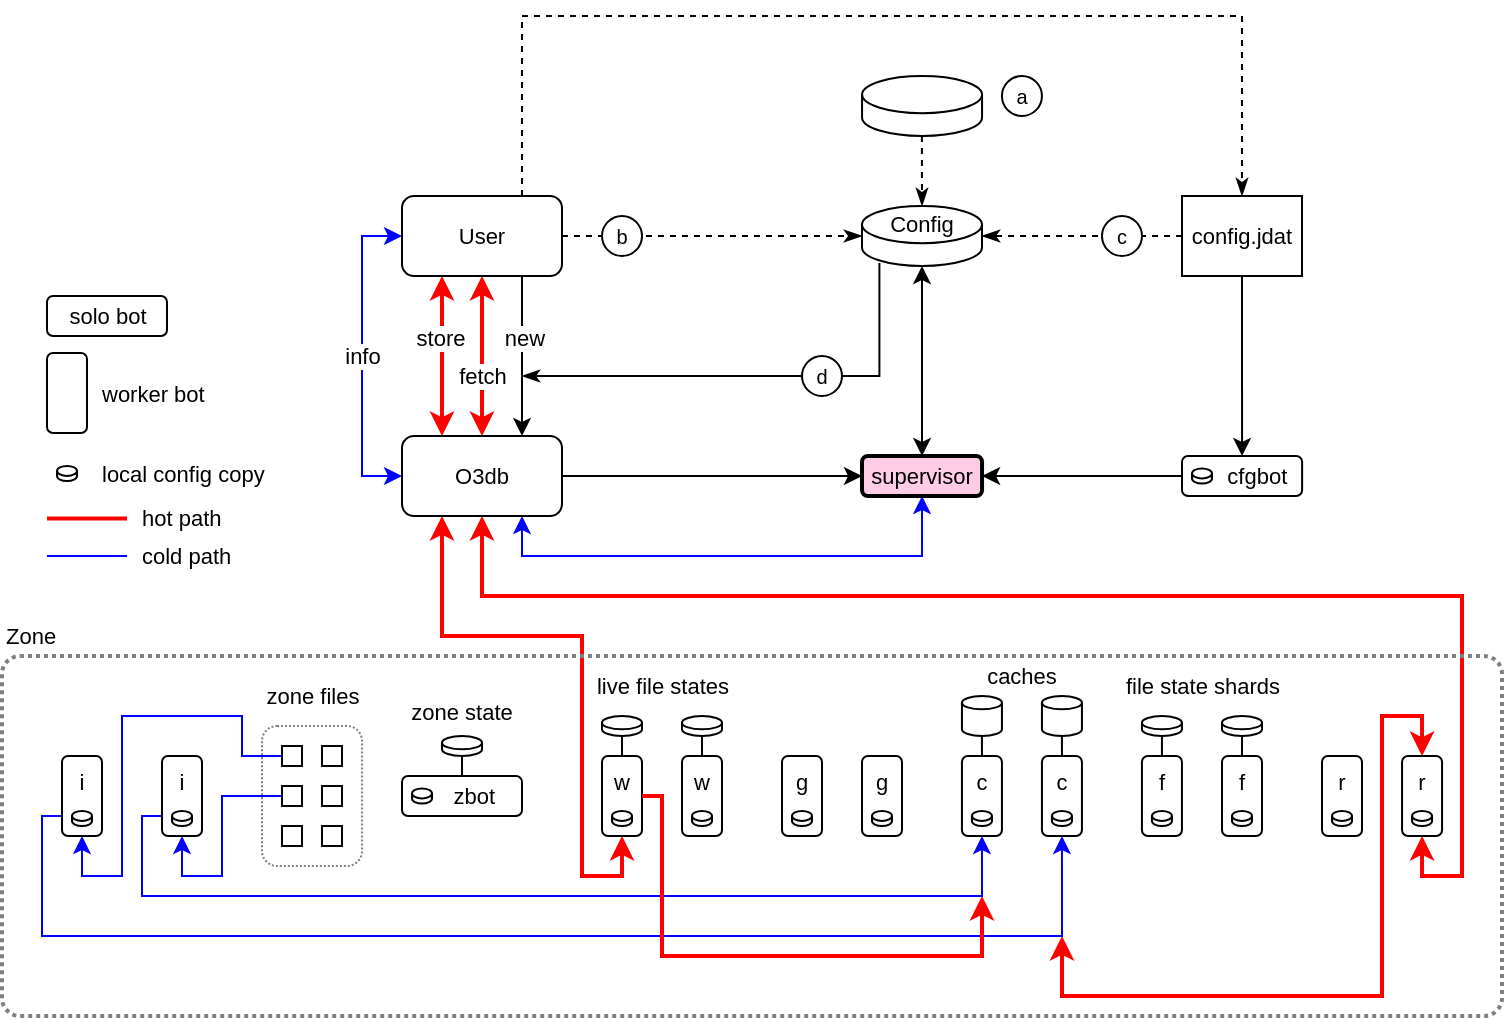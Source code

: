 <mxfile version="15.8.6" type="device"><diagram id="xYG3YpiPad4pRfIHEzZF" name="Page-1"><mxGraphModel dx="1137" dy="612" grid="1" gridSize="10" guides="1" tooltips="1" connect="1" arrows="1" fold="1" page="1" pageScale="1" pageWidth="827" pageHeight="1169" math="0" shadow="0"><root><mxCell id="0"/><mxCell id="1" parent="0"/><mxCell id="kJ7oe-dfFm6ExJekkx6V-112" value="" style="rounded=1;whiteSpace=wrap;html=1;fontSize=11;fillColor=none;dashed=1;dashPattern=1 1;strokeColor=#808080;" vertex="1" parent="1"><mxGeometry x="180" y="545" width="50" height="70" as="geometry"/></mxCell><mxCell id="-TolQ1WVUsDMDetgBgn5-4" style="edgeStyle=orthogonalEdgeStyle;rounded=0;orthogonalLoop=1;jettySize=auto;html=1;exitX=0.75;exitY=1;exitDx=0;exitDy=0;entryX=0.75;entryY=0;entryDx=0;entryDy=0;" parent="1" source="-TolQ1WVUsDMDetgBgn5-1" target="-TolQ1WVUsDMDetgBgn5-2" edge="1"><mxGeometry relative="1" as="geometry"/></mxCell><mxCell id="kJ7oe-dfFm6ExJekkx6V-60" value="new" style="edgeLabel;html=1;align=center;verticalAlign=middle;resizable=0;points=[];" vertex="1" connectable="0" parent="-TolQ1WVUsDMDetgBgn5-4"><mxGeometry x="-0.658" y="1" relative="1" as="geometry"><mxPoint y="17" as="offset"/></mxGeometry></mxCell><mxCell id="oQAho7XVw7bYnN0hcezR-1" style="edgeStyle=orthogonalEdgeStyle;rounded=0;orthogonalLoop=1;jettySize=auto;html=1;exitX=0.5;exitY=1;exitDx=0;exitDy=0;entryX=0.5;entryY=0;entryDx=0;entryDy=0;strokeWidth=2;strokeColor=#FF0000;startArrow=classic;startFill=1;" parent="1" source="-TolQ1WVUsDMDetgBgn5-1" target="-TolQ1WVUsDMDetgBgn5-2" edge="1"><mxGeometry relative="1" as="geometry"/></mxCell><mxCell id="kJ7oe-dfFm6ExJekkx6V-59" value="fetch" style="edgeLabel;html=1;align=center;verticalAlign=middle;resizable=0;points=[];" vertex="1" connectable="0" parent="oQAho7XVw7bYnN0hcezR-1"><mxGeometry x="0.175" y="-1" relative="1" as="geometry"><mxPoint x="1" y="3" as="offset"/></mxGeometry></mxCell><mxCell id="oQAho7XVw7bYnN0hcezR-2" style="edgeStyle=orthogonalEdgeStyle;rounded=0;orthogonalLoop=1;jettySize=auto;html=1;exitX=0.25;exitY=1;exitDx=0;exitDy=0;entryX=0.25;entryY=0;entryDx=0;entryDy=0;strokeColor=#FF0000;strokeWidth=2;startArrow=classic;startFill=1;" parent="1" source="-TolQ1WVUsDMDetgBgn5-1" target="-TolQ1WVUsDMDetgBgn5-2" edge="1"><mxGeometry relative="1" as="geometry"/></mxCell><mxCell id="kJ7oe-dfFm6ExJekkx6V-58" value="store" style="edgeLabel;html=1;align=center;verticalAlign=middle;resizable=0;points=[];" vertex="1" connectable="0" parent="oQAho7XVw7bYnN0hcezR-2"><mxGeometry x="-0.186" y="-1" relative="1" as="geometry"><mxPoint y="-2" as="offset"/></mxGeometry></mxCell><mxCell id="kJ7oe-dfFm6ExJekkx6V-115" style="edgeStyle=orthogonalEdgeStyle;rounded=0;orthogonalLoop=1;jettySize=auto;html=1;exitX=1;exitY=0.5;exitDx=0;exitDy=0;entryX=0;entryY=0.5;entryDx=0;entryDy=0;entryPerimeter=0;fontSize=11;startArrow=none;startFill=0;endArrow=classicThin;endFill=1;strokeColor=#000000;strokeWidth=1;dashed=1;" edge="1" parent="1" source="-TolQ1WVUsDMDetgBgn5-1" target="-TolQ1WVUsDMDetgBgn5-3"><mxGeometry relative="1" as="geometry"/></mxCell><mxCell id="kJ7oe-dfFm6ExJekkx6V-117" style="edgeStyle=orthogonalEdgeStyle;rounded=0;orthogonalLoop=1;jettySize=auto;html=1;exitX=0.75;exitY=0;exitDx=0;exitDy=0;entryX=0.5;entryY=0;entryDx=0;entryDy=0;dashed=1;fontSize=11;startArrow=none;startFill=0;endArrow=classicThin;endFill=1;strokeColor=#000000;strokeWidth=1;" edge="1" parent="1" source="-TolQ1WVUsDMDetgBgn5-1" target="-TolQ1WVUsDMDetgBgn5-24"><mxGeometry relative="1" as="geometry"><Array as="points"><mxPoint x="310" y="190"/><mxPoint x="670" y="190"/></Array></mxGeometry></mxCell><mxCell id="kJ7oe-dfFm6ExJekkx6V-140" style="edgeStyle=orthogonalEdgeStyle;rounded=0;orthogonalLoop=1;jettySize=auto;html=1;exitX=0;exitY=0.5;exitDx=0;exitDy=0;entryX=0;entryY=0.5;entryDx=0;entryDy=0;fontSize=11;startArrow=classic;startFill=1;endArrow=classic;endFill=1;strokeColor=#0000FF;strokeWidth=1;" edge="1" parent="1" source="-TolQ1WVUsDMDetgBgn5-1" target="-TolQ1WVUsDMDetgBgn5-2"><mxGeometry relative="1" as="geometry"/></mxCell><mxCell id="kJ7oe-dfFm6ExJekkx6V-143" value="info" style="edgeLabel;html=1;align=center;verticalAlign=middle;resizable=0;points=[];fontSize=11;" vertex="1" connectable="0" parent="kJ7oe-dfFm6ExJekkx6V-140"><mxGeometry x="-0.108" relative="1" as="geometry"><mxPoint y="8" as="offset"/></mxGeometry></mxCell><mxCell id="-TolQ1WVUsDMDetgBgn5-1" value="&lt;font style=&quot;font-size: 11px&quot;&gt;User&lt;/font&gt;" style="rounded=1;whiteSpace=wrap;html=1;fontSize=11;" parent="1" vertex="1"><mxGeometry x="250" y="280" width="80" height="40" as="geometry"/></mxCell><mxCell id="oQAho7XVw7bYnN0hcezR-6" style="edgeStyle=orthogonalEdgeStyle;rounded=0;orthogonalLoop=1;jettySize=auto;html=1;exitX=0.25;exitY=1;exitDx=0;exitDy=0;entryX=0.5;entryY=1;entryDx=0;entryDy=0;strokeColor=#FF0000;strokeWidth=2;startArrow=classic;startFill=1;" parent="1" source="-TolQ1WVUsDMDetgBgn5-2" target="-TolQ1WVUsDMDetgBgn5-29" edge="1"><mxGeometry relative="1" as="geometry"><Array as="points"><mxPoint x="270" y="500"/><mxPoint x="340" y="500"/><mxPoint x="340" y="620"/><mxPoint x="360" y="620"/></Array></mxGeometry></mxCell><mxCell id="oQAho7XVw7bYnN0hcezR-7" style="edgeStyle=orthogonalEdgeStyle;rounded=0;orthogonalLoop=1;jettySize=auto;html=1;exitX=0.5;exitY=1;exitDx=0;exitDy=0;entryX=0.5;entryY=1;entryDx=0;entryDy=0;strokeColor=#FF0000;strokeWidth=2;startArrow=classic;startFill=1;" parent="1" source="-TolQ1WVUsDMDetgBgn5-2" target="kJ7oe-dfFm6ExJekkx6V-83" edge="1"><mxGeometry relative="1" as="geometry"><Array as="points"><mxPoint x="290" y="480"/><mxPoint x="780" y="480"/><mxPoint x="780" y="620"/><mxPoint x="760" y="620"/></Array></mxGeometry></mxCell><mxCell id="kJ7oe-dfFm6ExJekkx6V-138" style="edgeStyle=orthogonalEdgeStyle;rounded=0;orthogonalLoop=1;jettySize=auto;html=1;exitX=1;exitY=0.5;exitDx=0;exitDy=0;entryX=0;entryY=0.5;entryDx=0;entryDy=0;fontSize=11;startArrow=none;startFill=0;endArrow=classic;endFill=1;strokeColor=#000000;strokeWidth=1;" edge="1" parent="1" source="-TolQ1WVUsDMDetgBgn5-2" target="-TolQ1WVUsDMDetgBgn5-19"><mxGeometry relative="1" as="geometry"/></mxCell><mxCell id="kJ7oe-dfFm6ExJekkx6V-142" style="edgeStyle=orthogonalEdgeStyle;rounded=0;orthogonalLoop=1;jettySize=auto;html=1;exitX=0.75;exitY=1;exitDx=0;exitDy=0;entryX=0.5;entryY=1;entryDx=0;entryDy=0;fontSize=11;startArrow=classic;startFill=1;endArrow=classic;endFill=1;strokeColor=#0000FF;strokeWidth=1;" edge="1" parent="1" source="-TolQ1WVUsDMDetgBgn5-2" target="-TolQ1WVUsDMDetgBgn5-19"><mxGeometry relative="1" as="geometry"/></mxCell><mxCell id="-TolQ1WVUsDMDetgBgn5-2" value="&lt;div style=&quot;font-size: 11px&quot;&gt;&lt;font style=&quot;font-size: 11px&quot;&gt;O3db&lt;/font&gt;&lt;/div&gt;" style="rounded=1;whiteSpace=wrap;html=1;fontSize=11;" parent="1" vertex="1"><mxGeometry x="250" y="400" width="80" height="40" as="geometry"/></mxCell><mxCell id="oQAho7XVw7bYnN0hcezR-5" style="edgeStyle=orthogonalEdgeStyle;rounded=0;orthogonalLoop=1;jettySize=auto;html=1;exitX=0.5;exitY=1;exitDx=0;exitDy=0;exitPerimeter=0;entryX=0.5;entryY=0;entryDx=0;entryDy=0;startArrow=classic;startFill=1;" parent="1" source="-TolQ1WVUsDMDetgBgn5-3" target="-TolQ1WVUsDMDetgBgn5-19" edge="1"><mxGeometry relative="1" as="geometry"/></mxCell><mxCell id="kJ7oe-dfFm6ExJekkx6V-116" style="edgeStyle=orthogonalEdgeStyle;rounded=0;orthogonalLoop=1;jettySize=auto;html=1;exitX=0.145;exitY=1;exitDx=0;exitDy=-1.45;exitPerimeter=0;fontSize=11;startArrow=none;startFill=0;endArrow=classicThin;endFill=1;strokeColor=#000000;strokeWidth=1;" edge="1" parent="1" source="-TolQ1WVUsDMDetgBgn5-3"><mxGeometry relative="1" as="geometry"><mxPoint x="310" y="370" as="targetPoint"/><Array as="points"><mxPoint x="489" y="370"/><mxPoint x="310" y="370"/></Array></mxGeometry></mxCell><mxCell id="-TolQ1WVUsDMDetgBgn5-3" value="" style="shape=cylinder3;whiteSpace=wrap;html=1;boundedLbl=1;backgroundOutline=1;size=9.286;verticalAlign=bottom;" parent="1" vertex="1"><mxGeometry x="480" y="285" width="60" height="30" as="geometry"/></mxCell><mxCell id="-TolQ1WVUsDMDetgBgn5-19" value="supervisor" style="rounded=1;whiteSpace=wrap;html=1;fontSize=11;strokeWidth=2;fillColor=#FFCCE6;" parent="1" vertex="1"><mxGeometry x="480" y="410" width="60.03" height="20" as="geometry"/></mxCell><mxCell id="-TolQ1WVUsDMDetgBgn5-108" style="edgeStyle=orthogonalEdgeStyle;rounded=0;orthogonalLoop=1;jettySize=auto;html=1;exitX=0;exitY=0.5;exitDx=0;exitDy=0;fontSize=10;startArrow=none;startFill=0;endArrow=classic;endFill=1;entryX=1;entryY=0.5;entryDx=0;entryDy=0;" parent="1" source="-TolQ1WVUsDMDetgBgn5-23" target="-TolQ1WVUsDMDetgBgn5-19" edge="1"><mxGeometry relative="1" as="geometry"><Array as="points"><mxPoint x="610" y="420"/><mxPoint x="610" y="420"/></Array><mxPoint x="590" y="430" as="targetPoint"/></mxGeometry></mxCell><mxCell id="-TolQ1WVUsDMDetgBgn5-23" value="&amp;nbsp;&amp;nbsp;&amp;nbsp;&amp;nbsp; cfgbot" style="rounded=1;whiteSpace=wrap;html=1;fontSize=11;" parent="1" vertex="1"><mxGeometry x="640" y="410" width="60.06" height="20" as="geometry"/></mxCell><mxCell id="-TolQ1WVUsDMDetgBgn5-79" style="edgeStyle=orthogonalEdgeStyle;rounded=0;orthogonalLoop=1;jettySize=auto;html=1;exitX=0.5;exitY=1;exitDx=0;exitDy=0;entryX=0.5;entryY=0;entryDx=0;entryDy=0;fontSize=11;startArrow=none;startFill=0;endArrow=classic;endFill=1;" parent="1" source="-TolQ1WVUsDMDetgBgn5-24" target="-TolQ1WVUsDMDetgBgn5-23" edge="1"><mxGeometry relative="1" as="geometry"/></mxCell><mxCell id="kJ7oe-dfFm6ExJekkx6V-118" style="edgeStyle=orthogonalEdgeStyle;rounded=0;orthogonalLoop=1;jettySize=auto;html=1;exitX=0;exitY=0.5;exitDx=0;exitDy=0;entryX=1;entryY=0.5;entryDx=0;entryDy=0;entryPerimeter=0;dashed=1;fontSize=11;startArrow=none;startFill=0;endArrow=classicThin;endFill=1;strokeColor=#000000;strokeWidth=1;" edge="1" parent="1" source="-TolQ1WVUsDMDetgBgn5-24" target="-TolQ1WVUsDMDetgBgn5-3"><mxGeometry relative="1" as="geometry"/></mxCell><mxCell id="-TolQ1WVUsDMDetgBgn5-24" value="&lt;font style=&quot;font-size: 11px&quot;&gt;config.jdat&lt;/font&gt;" style="rounded=0;whiteSpace=wrap;html=1;" parent="1" vertex="1"><mxGeometry x="640" y="280" width="60" height="40" as="geometry"/></mxCell><mxCell id="kJ7oe-dfFm6ExJekkx6V-64" style="edgeStyle=orthogonalEdgeStyle;rounded=0;orthogonalLoop=1;jettySize=auto;html=1;entryX=0.5;entryY=1;entryDx=0;entryDy=0;startArrow=none;startFill=0;endArrow=classic;endFill=1;strokeColor=#0000FF;strokeWidth=1;exitX=0;exitY=0.5;exitDx=0;exitDy=0;" edge="1" parent="1" source="kJ7oe-dfFm6ExJekkx6V-100" target="-TolQ1WVUsDMDetgBgn5-64"><mxGeometry relative="1" as="geometry"><mxPoint x="180" y="570" as="sourcePoint"/><Array as="points"><mxPoint x="170" y="560"/><mxPoint x="170" y="540"/><mxPoint x="110" y="540"/><mxPoint x="110" y="620"/><mxPoint x="90" y="620"/></Array></mxGeometry></mxCell><mxCell id="-TolQ1WVUsDMDetgBgn5-29" value="&lt;div&gt;w&lt;/div&gt;&lt;div&gt;&lt;br&gt;&lt;/div&gt;" style="rounded=1;whiteSpace=wrap;html=1;fontSize=11;" parent="1" vertex="1"><mxGeometry x="350" y="560" width="20" height="40" as="geometry"/></mxCell><mxCell id="-TolQ1WVUsDMDetgBgn5-30" value="&lt;div&gt;w&lt;/div&gt;&lt;div&gt;&lt;br&gt;&lt;/div&gt;" style="rounded=1;whiteSpace=wrap;html=1;fontSize=11;" parent="1" vertex="1"><mxGeometry x="390" y="560" width="20" height="40" as="geometry"/></mxCell><mxCell id="-TolQ1WVUsDMDetgBgn5-31" value="&lt;div&gt;g&lt;/div&gt;&lt;div&gt;&lt;br&gt;&lt;/div&gt;" style="rounded=1;whiteSpace=wrap;html=1;fontSize=11;" parent="1" vertex="1"><mxGeometry x="440" y="560" width="20" height="40" as="geometry"/></mxCell><mxCell id="-TolQ1WVUsDMDetgBgn5-32" value="&lt;div&gt;g&lt;/div&gt;&lt;div&gt;&lt;br&gt;&lt;/div&gt;" style="rounded=1;whiteSpace=wrap;html=1;fontSize=11;" parent="1" vertex="1"><mxGeometry x="480" y="560" width="20" height="40" as="geometry"/></mxCell><mxCell id="kJ7oe-dfFm6ExJekkx6V-7" style="edgeStyle=orthogonalEdgeStyle;rounded=0;orthogonalLoop=1;jettySize=auto;html=1;exitX=0.5;exitY=0;exitDx=0;exitDy=0;entryX=0.5;entryY=1;entryDx=0;entryDy=0;entryPerimeter=0;startArrow=none;startFill=0;endArrow=none;endFill=0;" edge="1" parent="1" source="-TolQ1WVUsDMDetgBgn5-33" target="oQAho7XVw7bYnN0hcezR-23"><mxGeometry relative="1" as="geometry"/></mxCell><mxCell id="-TolQ1WVUsDMDetgBgn5-33" value="&lt;div&gt;c&lt;/div&gt;&lt;div&gt;&lt;br&gt;&lt;/div&gt;" style="rounded=1;whiteSpace=wrap;html=1;fontSize=11;" parent="1" vertex="1"><mxGeometry x="529.97" y="560" width="20" height="40" as="geometry"/></mxCell><mxCell id="-TolQ1WVUsDMDetgBgn5-34" value="&lt;div&gt;c&lt;/div&gt;&lt;div&gt;&lt;br&gt;&lt;/div&gt;" style="rounded=1;whiteSpace=wrap;html=1;fontSize=11;" parent="1" vertex="1"><mxGeometry x="569.97" y="560" width="20" height="40" as="geometry"/></mxCell><mxCell id="kJ7oe-dfFm6ExJekkx6V-66" style="edgeStyle=orthogonalEdgeStyle;rounded=0;orthogonalLoop=1;jettySize=auto;html=1;startArrow=classic;startFill=1;endArrow=classic;endFill=1;strokeColor=#FF0000;strokeWidth=2;exitX=0.5;exitY=0;exitDx=0;exitDy=0;" edge="1" parent="1" source="kJ7oe-dfFm6ExJekkx6V-83"><mxGeometry relative="1" as="geometry"><mxPoint x="580" y="650" as="targetPoint"/><mxPoint x="750" y="590" as="sourcePoint"/><Array as="points"><mxPoint x="760" y="540"/><mxPoint x="740" y="540"/><mxPoint x="740" y="680"/><mxPoint x="580" y="680"/></Array></mxGeometry></mxCell><mxCell id="-TolQ1WVUsDMDetgBgn5-35" value="&lt;div&gt;f&lt;/div&gt;&lt;div&gt;&lt;br&gt;&lt;/div&gt;" style="rounded=1;whiteSpace=wrap;html=1;fontSize=11;" parent="1" vertex="1"><mxGeometry x="619.97" y="560" width="20" height="40" as="geometry"/></mxCell><mxCell id="-TolQ1WVUsDMDetgBgn5-36" value="&lt;div&gt;f&lt;/div&gt;&lt;div&gt;&lt;br&gt;&lt;/div&gt;" style="rounded=1;whiteSpace=wrap;html=1;fontSize=11;" parent="1" vertex="1"><mxGeometry x="660" y="560" width="20" height="40" as="geometry"/></mxCell><mxCell id="kJ7oe-dfFm6ExJekkx6V-65" style="edgeStyle=orthogonalEdgeStyle;rounded=0;orthogonalLoop=1;jettySize=auto;html=1;exitX=0;exitY=0.75;exitDx=0;exitDy=0;startArrow=none;startFill=0;endArrow=classic;endFill=1;strokeColor=#0000FF;strokeWidth=1;entryX=0.5;entryY=1;entryDx=0;entryDy=0;" edge="1" parent="1" source="-TolQ1WVUsDMDetgBgn5-64" target="-TolQ1WVUsDMDetgBgn5-34"><mxGeometry relative="1" as="geometry"><mxPoint x="580" y="620" as="targetPoint"/><Array as="points"><mxPoint x="70" y="590"/><mxPoint x="70" y="650"/><mxPoint x="580" y="650"/></Array></mxGeometry></mxCell><mxCell id="-TolQ1WVUsDMDetgBgn5-64" value="&lt;div&gt;i&lt;/div&gt;&lt;div&gt;&lt;br&gt;&lt;/div&gt;" style="rounded=1;whiteSpace=wrap;html=1;fontSize=11;" parent="1" vertex="1"><mxGeometry x="80" y="560" width="20" height="40" as="geometry"/></mxCell><mxCell id="-TolQ1WVUsDMDetgBgn5-72" style="edgeStyle=orthogonalEdgeStyle;rounded=0;orthogonalLoop=1;jettySize=auto;html=1;exitX=0.5;exitY=1;exitDx=0;exitDy=0;fontSize=11;startArrow=classic;startFill=1;endArrow=none;endFill=0;strokeColor=#0000FF;entryX=0;entryY=0.5;entryDx=0;entryDy=0;" parent="1" source="-TolQ1WVUsDMDetgBgn5-65" target="kJ7oe-dfFm6ExJekkx6V-103" edge="1"><mxGeometry relative="1" as="geometry"><mxPoint x="180" y="590" as="targetPoint"/><Array as="points"><mxPoint x="140" y="620"/><mxPoint x="160" y="620"/><mxPoint x="160" y="580"/></Array></mxGeometry></mxCell><mxCell id="-TolQ1WVUsDMDetgBgn5-73" style="edgeStyle=orthogonalEdgeStyle;rounded=0;orthogonalLoop=1;jettySize=auto;html=1;exitX=0;exitY=0.75;exitDx=0;exitDy=0;fontSize=11;startArrow=none;startFill=0;endArrow=classic;endFill=1;strokeColor=#0000FF;entryX=0.5;entryY=1;entryDx=0;entryDy=0;" parent="1" source="-TolQ1WVUsDMDetgBgn5-65" target="-TolQ1WVUsDMDetgBgn5-33" edge="1"><mxGeometry relative="1" as="geometry"><Array as="points"><mxPoint x="120" y="590"/><mxPoint x="120" y="630"/><mxPoint x="540" y="630"/></Array><mxPoint x="540" y="620" as="targetPoint"/></mxGeometry></mxCell><mxCell id="-TolQ1WVUsDMDetgBgn5-65" value="&lt;div&gt;i&lt;/div&gt;&lt;div&gt;&lt;br&gt;&lt;/div&gt;" style="rounded=1;whiteSpace=wrap;html=1;fontSize=11;" parent="1" vertex="1"><mxGeometry x="130" y="560" width="20" height="40" as="geometry"/></mxCell><mxCell id="-TolQ1WVUsDMDetgBgn5-74" value="&lt;div&gt;zone files&lt;br&gt;&lt;/div&gt;" style="text;html=1;align=center;verticalAlign=middle;resizable=0;points=[];autosize=1;strokeColor=none;fillColor=none;fontSize=11;" parent="1" vertex="1"><mxGeometry x="175" y="520" width="60" height="20" as="geometry"/></mxCell><mxCell id="-TolQ1WVUsDMDetgBgn5-80" value="" style="shape=image;html=1;verticalAlign=top;verticalLabelPosition=bottom;labelBackgroundColor=#ffffff;imageAspect=0;aspect=fixed;image=https://cdn1.iconfinder.com/data/icons/hawcons/32/699369-icon-22-eye-128.png;fontSize=11;" parent="1" vertex="1"><mxGeometry x="672" y="360" width="28" height="28" as="geometry"/></mxCell><mxCell id="-TolQ1WVUsDMDetgBgn5-103" value="b" style="ellipse;whiteSpace=wrap;html=1;aspect=fixed;fontSize=10;fillColor=default;verticalAlign=middle;" parent="1" vertex="1"><mxGeometry x="350" y="290" width="20" height="20" as="geometry"/></mxCell><mxCell id="oQAho7XVw7bYnN0hcezR-23" value="" style="shape=cylinder3;whiteSpace=wrap;html=1;boundedLbl=1;backgroundOutline=1;size=3.333;fillColor=none;" parent="1" vertex="1"><mxGeometry x="529.97" y="530" width="20" height="20" as="geometry"/></mxCell><mxCell id="kJ7oe-dfFm6ExJekkx6V-9" style="edgeStyle=orthogonalEdgeStyle;rounded=0;orthogonalLoop=1;jettySize=auto;html=1;exitX=0.5;exitY=1;exitDx=0;exitDy=0;exitPerimeter=0;entryX=0.5;entryY=0;entryDx=0;entryDy=0;startArrow=none;startFill=0;endArrow=none;endFill=0;" edge="1" parent="1" source="oQAho7XVw7bYnN0hcezR-24" target="-TolQ1WVUsDMDetgBgn5-34"><mxGeometry relative="1" as="geometry"/></mxCell><mxCell id="oQAho7XVw7bYnN0hcezR-24" value="" style="shape=cylinder3;whiteSpace=wrap;html=1;boundedLbl=1;backgroundOutline=1;size=3.333;fillColor=none;" parent="1" vertex="1"><mxGeometry x="569.97" y="530" width="20" height="20" as="geometry"/></mxCell><mxCell id="oQAho7XVw7bYnN0hcezR-44" value="&amp;nbsp;&amp;nbsp;&amp;nbsp; zbot" style="rounded=1;whiteSpace=wrap;html=1;fontSize=11;" parent="1" vertex="1"><mxGeometry x="250" y="570" width="60" height="20" as="geometry"/></mxCell><mxCell id="kJ7oe-dfFm6ExJekkx6V-62" style="edgeStyle=orthogonalEdgeStyle;rounded=0;orthogonalLoop=1;jettySize=auto;html=1;exitX=1;exitY=0.5;exitDx=0;exitDy=0;startArrow=none;startFill=0;endArrow=classic;endFill=1;strokeColor=#FF0000;strokeWidth=2;" edge="1" parent="1" source="-TolQ1WVUsDMDetgBgn5-29"><mxGeometry relative="1" as="geometry"><mxPoint x="540" y="630" as="targetPoint"/><Array as="points"><mxPoint x="380" y="580"/><mxPoint x="380" y="660"/><mxPoint x="540" y="660"/></Array></mxGeometry></mxCell><mxCell id="kJ7oe-dfFm6ExJekkx6V-69" value="" style="endArrow=none;html=1;rounded=0;strokeColor=#FF0000;strokeWidth=2;" edge="1" parent="1"><mxGeometry width="50" height="50" relative="1" as="geometry"><mxPoint x="72.5" y="441.25" as="sourcePoint"/><mxPoint x="112.5" y="441.25" as="targetPoint"/></mxGeometry></mxCell><mxCell id="kJ7oe-dfFm6ExJekkx6V-70" value="" style="endArrow=none;html=1;rounded=0;strokeColor=#0000FF;strokeWidth=1;" edge="1" parent="1"><mxGeometry width="50" height="50" relative="1" as="geometry"><mxPoint x="72.5" y="460" as="sourcePoint"/><mxPoint x="112.5" y="460" as="targetPoint"/></mxGeometry></mxCell><mxCell id="kJ7oe-dfFm6ExJekkx6V-71" value="hot path" style="text;html=1;strokeColor=none;fillColor=none;align=left;verticalAlign=middle;whiteSpace=wrap;rounded=0;fontSize=11;" vertex="1" parent="1"><mxGeometry x="117.5" y="431.25" width="60" height="20" as="geometry"/></mxCell><mxCell id="kJ7oe-dfFm6ExJekkx6V-72" value="cold path" style="text;html=1;strokeColor=none;fillColor=none;align=left;verticalAlign=middle;whiteSpace=wrap;rounded=0;fontSize=11;" vertex="1" parent="1"><mxGeometry x="117.5" y="450" width="60" height="20" as="geometry"/></mxCell><mxCell id="kJ7oe-dfFm6ExJekkx6V-76" value="file state shards" style="text;html=1;align=center;verticalAlign=middle;resizable=0;points=[];autosize=1;strokeColor=none;fillColor=none;fontSize=11;" vertex="1" parent="1"><mxGeometry x="605" y="515" width="90" height="20" as="geometry"/></mxCell><mxCell id="kJ7oe-dfFm6ExJekkx6V-79" value="caches" style="text;html=1;strokeColor=none;fillColor=default;align=center;verticalAlign=middle;whiteSpace=wrap;rounded=0;fontSize=11;" vertex="1" parent="1"><mxGeometry x="539.97" y="515" width="40" height="10" as="geometry"/></mxCell><mxCell id="kJ7oe-dfFm6ExJekkx6V-81" value="&lt;div&gt;zone state&lt;br&gt;&lt;/div&gt;" style="text;html=1;strokeColor=none;fillColor=none;align=center;verticalAlign=middle;whiteSpace=wrap;rounded=0;fontSize=11;" vertex="1" parent="1"><mxGeometry x="250" y="525" width="60" height="25" as="geometry"/></mxCell><mxCell id="kJ7oe-dfFm6ExJekkx6V-82" value="&lt;div&gt;r&lt;/div&gt;&lt;div&gt;&lt;br&gt;&lt;/div&gt;" style="rounded=1;whiteSpace=wrap;html=1;fontSize=11;" vertex="1" parent="1"><mxGeometry x="710" y="560" width="20" height="40" as="geometry"/></mxCell><mxCell id="kJ7oe-dfFm6ExJekkx6V-83" value="&lt;div&gt;r&lt;/div&gt;&lt;div&gt;&lt;br&gt;&lt;/div&gt;" style="rounded=1;whiteSpace=wrap;html=1;fontSize=11;" vertex="1" parent="1"><mxGeometry x="750.03" y="560" width="20" height="40" as="geometry"/></mxCell><mxCell id="kJ7oe-dfFm6ExJekkx6V-99" style="edgeStyle=orthogonalEdgeStyle;rounded=0;orthogonalLoop=1;jettySize=auto;html=1;exitX=0.5;exitY=1;exitDx=0;exitDy=0;exitPerimeter=0;entryX=0.5;entryY=0;entryDx=0;entryDy=0;fontSize=11;startArrow=none;startFill=0;endArrow=none;endFill=0;strokeColor=#000000;strokeWidth=1;" edge="1" parent="1" source="kJ7oe-dfFm6ExJekkx6V-84" target="-TolQ1WVUsDMDetgBgn5-35"><mxGeometry relative="1" as="geometry"/></mxCell><mxCell id="kJ7oe-dfFm6ExJekkx6V-84" value="" style="shape=cylinder3;whiteSpace=wrap;html=1;boundedLbl=1;backgroundOutline=1;size=3.333;fillColor=none;" vertex="1" parent="1"><mxGeometry x="619.97" y="540" width="20" height="10" as="geometry"/></mxCell><mxCell id="kJ7oe-dfFm6ExJekkx6V-98" style="edgeStyle=orthogonalEdgeStyle;rounded=0;orthogonalLoop=1;jettySize=auto;html=1;exitX=0.5;exitY=1;exitDx=0;exitDy=0;exitPerimeter=0;entryX=0.5;entryY=0;entryDx=0;entryDy=0;fontSize=11;startArrow=none;startFill=0;endArrow=none;endFill=0;strokeColor=#000000;strokeWidth=1;" edge="1" parent="1" source="kJ7oe-dfFm6ExJekkx6V-85" target="-TolQ1WVUsDMDetgBgn5-36"><mxGeometry relative="1" as="geometry"/></mxCell><mxCell id="kJ7oe-dfFm6ExJekkx6V-85" value="" style="shape=cylinder3;whiteSpace=wrap;html=1;boundedLbl=1;backgroundOutline=1;size=3.333;fillColor=none;" vertex="1" parent="1"><mxGeometry x="660" y="540" width="20" height="10" as="geometry"/></mxCell><mxCell id="kJ7oe-dfFm6ExJekkx6V-95" style="edgeStyle=orthogonalEdgeStyle;rounded=0;orthogonalLoop=1;jettySize=auto;html=1;exitX=0.5;exitY=1;exitDx=0;exitDy=0;exitPerimeter=0;entryX=0.5;entryY=0;entryDx=0;entryDy=0;fontSize=11;startArrow=none;startFill=0;endArrow=none;endFill=0;strokeColor=#000000;strokeWidth=1;" edge="1" parent="1" source="kJ7oe-dfFm6ExJekkx6V-88" target="-TolQ1WVUsDMDetgBgn5-29"><mxGeometry relative="1" as="geometry"/></mxCell><mxCell id="kJ7oe-dfFm6ExJekkx6V-88" value="" style="shape=cylinder3;whiteSpace=wrap;html=1;boundedLbl=1;backgroundOutline=1;size=3.333;fillColor=none;" vertex="1" parent="1"><mxGeometry x="350" y="540" width="20" height="10" as="geometry"/></mxCell><mxCell id="kJ7oe-dfFm6ExJekkx6V-96" style="edgeStyle=orthogonalEdgeStyle;rounded=0;orthogonalLoop=1;jettySize=auto;html=1;exitX=0.5;exitY=1;exitDx=0;exitDy=0;exitPerimeter=0;entryX=0.5;entryY=0;entryDx=0;entryDy=0;fontSize=11;startArrow=none;startFill=0;endArrow=none;endFill=0;strokeColor=#000000;strokeWidth=1;" edge="1" parent="1" source="kJ7oe-dfFm6ExJekkx6V-89" target="-TolQ1WVUsDMDetgBgn5-30"><mxGeometry relative="1" as="geometry"/></mxCell><mxCell id="kJ7oe-dfFm6ExJekkx6V-89" value="" style="shape=cylinder3;whiteSpace=wrap;html=1;boundedLbl=1;backgroundOutline=1;size=3.333;fillColor=none;" vertex="1" parent="1"><mxGeometry x="390" y="540" width="20" height="10" as="geometry"/></mxCell><mxCell id="kJ7oe-dfFm6ExJekkx6V-93" value="live file states" style="text;html=1;align=center;verticalAlign=middle;resizable=0;points=[];autosize=1;strokeColor=none;fillColor=none;fontSize=11;" vertex="1" parent="1"><mxGeometry x="340" y="515" width="80" height="20" as="geometry"/></mxCell><mxCell id="kJ7oe-dfFm6ExJekkx6V-100" value="" style="rounded=0;whiteSpace=wrap;html=1;fontSize=11;fillColor=default;" vertex="1" parent="1"><mxGeometry x="190" y="555" width="10" height="10" as="geometry"/></mxCell><mxCell id="kJ7oe-dfFm6ExJekkx6V-101" value="" style="rounded=0;whiteSpace=wrap;html=1;fontSize=11;fillColor=default;" vertex="1" parent="1"><mxGeometry x="210" y="555" width="10" height="10" as="geometry"/></mxCell><mxCell id="kJ7oe-dfFm6ExJekkx6V-103" value="" style="rounded=0;whiteSpace=wrap;html=1;fontSize=11;fillColor=default;" vertex="1" parent="1"><mxGeometry x="190" y="575" width="10" height="10" as="geometry"/></mxCell><mxCell id="kJ7oe-dfFm6ExJekkx6V-104" value="" style="rounded=0;whiteSpace=wrap;html=1;fontSize=11;fillColor=default;" vertex="1" parent="1"><mxGeometry x="210" y="575" width="10" height="10" as="geometry"/></mxCell><mxCell id="kJ7oe-dfFm6ExJekkx6V-106" value="" style="rounded=0;whiteSpace=wrap;html=1;fontSize=11;fillColor=default;" vertex="1" parent="1"><mxGeometry x="190" y="595" width="10" height="10" as="geometry"/></mxCell><mxCell id="kJ7oe-dfFm6ExJekkx6V-107" value="" style="rounded=0;whiteSpace=wrap;html=1;fontSize=11;fillColor=default;" vertex="1" parent="1"><mxGeometry x="210" y="595" width="10" height="10" as="geometry"/></mxCell><mxCell id="kJ7oe-dfFm6ExJekkx6V-121" value="c" style="ellipse;whiteSpace=wrap;html=1;aspect=fixed;fontSize=10;fillColor=default;verticalAlign=middle;" vertex="1" parent="1"><mxGeometry x="600" y="290" width="20" height="20" as="geometry"/></mxCell><mxCell id="kJ7oe-dfFm6ExJekkx6V-125" value="d" style="ellipse;whiteSpace=wrap;html=1;aspect=fixed;fontSize=10;fillColor=default;verticalAlign=middle;" vertex="1" parent="1"><mxGeometry x="450" y="360" width="20" height="20" as="geometry"/></mxCell><mxCell id="kJ7oe-dfFm6ExJekkx6V-129" value="" style="rounded=1;whiteSpace=wrap;html=1;fontSize=11;" vertex="1" parent="1"><mxGeometry x="72.5" y="358.5" width="20" height="40" as="geometry"/></mxCell><mxCell id="kJ7oe-dfFm6ExJekkx6V-131" value="worker bot" style="text;html=1;strokeColor=none;fillColor=none;align=left;verticalAlign=middle;whiteSpace=wrap;rounded=0;fontSize=11;" vertex="1" parent="1"><mxGeometry x="97.5" y="368.5" width="60" height="20" as="geometry"/></mxCell><mxCell id="kJ7oe-dfFm6ExJekkx6V-134" style="edgeStyle=orthogonalEdgeStyle;rounded=0;orthogonalLoop=1;jettySize=auto;html=1;exitX=0.5;exitY=1;exitDx=0;exitDy=0;exitPerimeter=0;entryX=0.5;entryY=0;entryDx=0;entryDy=0;entryPerimeter=0;fontSize=11;startArrow=none;startFill=0;endArrow=classicThin;endFill=1;strokeColor=#000000;strokeWidth=1;dashed=1;" edge="1" parent="1" target="-TolQ1WVUsDMDetgBgn5-3"><mxGeometry relative="1" as="geometry"><mxPoint x="509.94" y="250" as="sourcePoint"/></mxGeometry></mxCell><mxCell id="kJ7oe-dfFm6ExJekkx6V-135" value="a" style="ellipse;whiteSpace=wrap;html=1;aspect=fixed;fontSize=10;fillColor=default;verticalAlign=middle;" vertex="1" parent="1"><mxGeometry x="549.97" y="220" width="20" height="20" as="geometry"/></mxCell><mxCell id="kJ7oe-dfFm6ExJekkx6V-139" value="solo bot" style="rounded=1;whiteSpace=wrap;html=1;fontSize=11;" vertex="1" parent="1"><mxGeometry x="72.5" y="330" width="60" height="20" as="geometry"/></mxCell><mxCell id="kJ7oe-dfFm6ExJekkx6V-149" style="edgeStyle=orthogonalEdgeStyle;rounded=0;orthogonalLoop=1;jettySize=auto;html=1;exitX=0.5;exitY=1;exitDx=0;exitDy=0;exitPerimeter=0;fontSize=11;startArrow=none;startFill=0;endArrow=none;endFill=0;strokeColor=#000000;strokeWidth=1;" edge="1" parent="1" source="kJ7oe-dfFm6ExJekkx6V-150"><mxGeometry relative="1" as="geometry"><mxPoint x="280" y="570" as="targetPoint"/></mxGeometry></mxCell><mxCell id="kJ7oe-dfFm6ExJekkx6V-150" value="" style="shape=cylinder3;whiteSpace=wrap;html=1;boundedLbl=1;backgroundOutline=1;size=3.333;fillColor=none;" vertex="1" parent="1"><mxGeometry x="270" y="550" width="20" height="10" as="geometry"/></mxCell><mxCell id="kJ7oe-dfFm6ExJekkx6V-155" value="" style="shape=cylinder3;whiteSpace=wrap;html=1;boundedLbl=1;backgroundOutline=1;size=2.483;fillColor=none;" vertex="1" parent="1"><mxGeometry x="135" y="587.5" width="10" height="7.5" as="geometry"/></mxCell><mxCell id="kJ7oe-dfFm6ExJekkx6V-156" value="" style="shape=cylinder3;whiteSpace=wrap;html=1;boundedLbl=1;backgroundOutline=1;size=2.483;fillColor=none;" vertex="1" parent="1"><mxGeometry x="85" y="587.5" width="10" height="7.5" as="geometry"/></mxCell><mxCell id="kJ7oe-dfFm6ExJekkx6V-157" value="" style="shape=cylinder3;whiteSpace=wrap;html=1;boundedLbl=1;backgroundOutline=1;size=2.483;fillColor=none;" vertex="1" parent="1"><mxGeometry x="255" y="576.25" width="10" height="7.5" as="geometry"/></mxCell><mxCell id="kJ7oe-dfFm6ExJekkx6V-158" value="" style="shape=cylinder3;whiteSpace=wrap;html=1;boundedLbl=1;backgroundOutline=1;size=2.483;fillColor=none;" vertex="1" parent="1"><mxGeometry x="645" y="416.25" width="10" height="7.5" as="geometry"/></mxCell><mxCell id="kJ7oe-dfFm6ExJekkx6V-159" value="" style="shape=cylinder3;whiteSpace=wrap;html=1;boundedLbl=1;backgroundOutline=1;size=2.483;fillColor=none;" vertex="1" parent="1"><mxGeometry x="355" y="587.5" width="10" height="7.5" as="geometry"/></mxCell><mxCell id="kJ7oe-dfFm6ExJekkx6V-160" value="" style="shape=cylinder3;whiteSpace=wrap;html=1;boundedLbl=1;backgroundOutline=1;size=2.483;fillColor=none;" vertex="1" parent="1"><mxGeometry x="395" y="587.5" width="10" height="7.5" as="geometry"/></mxCell><mxCell id="kJ7oe-dfFm6ExJekkx6V-161" value="" style="shape=cylinder3;whiteSpace=wrap;html=1;boundedLbl=1;backgroundOutline=1;size=2.483;fillColor=none;" vertex="1" parent="1"><mxGeometry x="445" y="587.5" width="10" height="7.5" as="geometry"/></mxCell><mxCell id="kJ7oe-dfFm6ExJekkx6V-162" value="" style="shape=cylinder3;whiteSpace=wrap;html=1;boundedLbl=1;backgroundOutline=1;size=2.483;fillColor=none;" vertex="1" parent="1"><mxGeometry x="485" y="587.5" width="10" height="7.5" as="geometry"/></mxCell><mxCell id="kJ7oe-dfFm6ExJekkx6V-163" value="" style="shape=cylinder3;whiteSpace=wrap;html=1;boundedLbl=1;backgroundOutline=1;size=2.483;fillColor=none;" vertex="1" parent="1"><mxGeometry x="534.97" y="587.5" width="10" height="7.5" as="geometry"/></mxCell><mxCell id="kJ7oe-dfFm6ExJekkx6V-164" value="" style="shape=cylinder3;whiteSpace=wrap;html=1;boundedLbl=1;backgroundOutline=1;size=2.483;fillColor=none;" vertex="1" parent="1"><mxGeometry x="574.97" y="587.5" width="10" height="7.5" as="geometry"/></mxCell><mxCell id="kJ7oe-dfFm6ExJekkx6V-165" value="" style="shape=cylinder3;whiteSpace=wrap;html=1;boundedLbl=1;backgroundOutline=1;size=2.483;fillColor=none;" vertex="1" parent="1"><mxGeometry x="624.97" y="587.5" width="10" height="7.5" as="geometry"/></mxCell><mxCell id="kJ7oe-dfFm6ExJekkx6V-166" value="" style="shape=cylinder3;whiteSpace=wrap;html=1;boundedLbl=1;backgroundOutline=1;size=2.483;fillColor=none;" vertex="1" parent="1"><mxGeometry x="665" y="587.5" width="10" height="7.5" as="geometry"/></mxCell><mxCell id="kJ7oe-dfFm6ExJekkx6V-167" value="" style="shape=cylinder3;whiteSpace=wrap;html=1;boundedLbl=1;backgroundOutline=1;size=2.483;fillColor=none;" vertex="1" parent="1"><mxGeometry x="715" y="587.5" width="10" height="7.5" as="geometry"/></mxCell><mxCell id="kJ7oe-dfFm6ExJekkx6V-168" value="" style="shape=cylinder3;whiteSpace=wrap;html=1;boundedLbl=1;backgroundOutline=1;size=2.483;fillColor=none;" vertex="1" parent="1"><mxGeometry x="755.03" y="587.5" width="10" height="7.5" as="geometry"/></mxCell><mxCell id="kJ7oe-dfFm6ExJekkx6V-169" value="" style="shape=cylinder3;whiteSpace=wrap;html=1;boundedLbl=1;backgroundOutline=1;size=2.483;fillColor=none;" vertex="1" parent="1"><mxGeometry x="77.5" y="415" width="10" height="7.5" as="geometry"/></mxCell><mxCell id="kJ7oe-dfFm6ExJekkx6V-175" value="local config copy" style="text;html=1;strokeColor=none;fillColor=none;align=left;verticalAlign=middle;whiteSpace=wrap;rounded=0;fontSize=11;" vertex="1" parent="1"><mxGeometry x="97.5" y="408.75" width="92.5" height="20" as="geometry"/></mxCell><mxCell id="kJ7oe-dfFm6ExJekkx6V-177" value="" style="shape=cylinder3;whiteSpace=wrap;html=1;boundedLbl=1;backgroundOutline=1;size=9.286;verticalAlign=bottom;" vertex="1" parent="1"><mxGeometry x="480.03" y="220" width="60" height="30" as="geometry"/></mxCell><mxCell id="kJ7oe-dfFm6ExJekkx6V-178" value="Config" style="text;html=1;strokeColor=none;fillColor=none;align=center;verticalAlign=middle;whiteSpace=wrap;rounded=0;dashed=1;dashPattern=1 1;fontSize=11;" vertex="1" parent="1"><mxGeometry x="480.03" y="279" width="60" height="30" as="geometry"/></mxCell><mxCell id="kJ7oe-dfFm6ExJekkx6V-179" value="" style="rounded=1;whiteSpace=wrap;html=1;dashed=1;dashPattern=1 1;fontSize=11;strokeColor=#808080;strokeWidth=2;fillColor=none;arcSize=5;" vertex="1" parent="1"><mxGeometry x="50" y="510" width="750" height="180" as="geometry"/></mxCell><mxCell id="kJ7oe-dfFm6ExJekkx6V-180" value="&lt;div align=&quot;left&quot;&gt;Zone&lt;/div&gt;" style="text;html=1;strokeColor=none;fillColor=none;align=left;verticalAlign=middle;whiteSpace=wrap;rounded=0;dashed=1;dashPattern=1 1;fontSize=11;" vertex="1" parent="1"><mxGeometry x="50" y="485" width="60" height="30" as="geometry"/></mxCell></root></mxGraphModel></diagram></mxfile>
